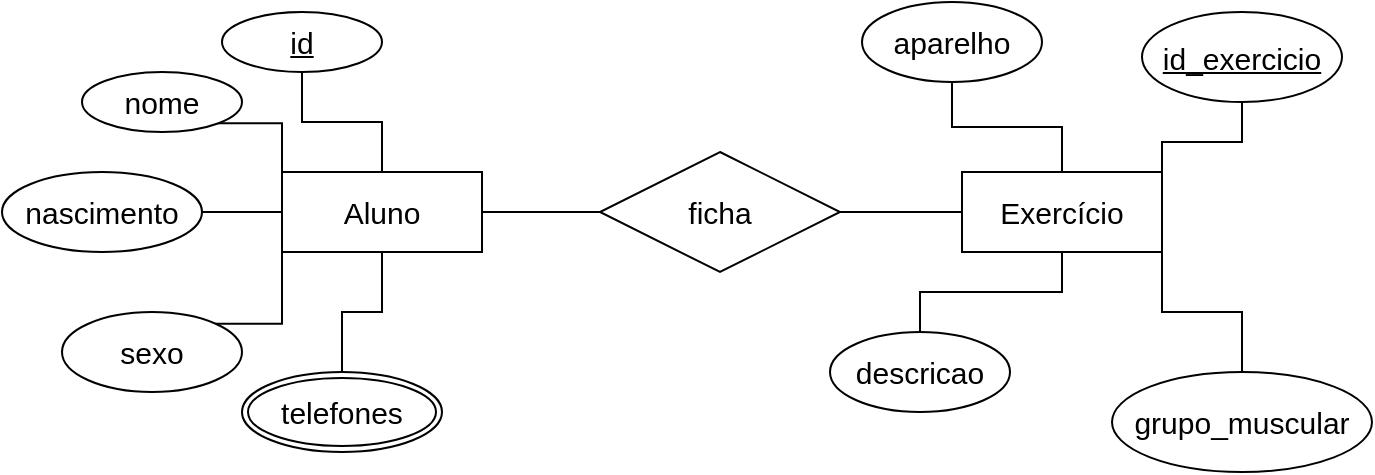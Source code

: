 <mxfile version="13.9.9" type="device"><diagram id="F52fIlXcJ3FD2upHkyj0" name="Página-1"><mxGraphModel dx="782" dy="497" grid="1" gridSize="10" guides="1" tooltips="1" connect="1" arrows="1" fold="1" page="1" pageScale="1" pageWidth="827" pageHeight="1169" math="0" shadow="0"><root><mxCell id="0"/><mxCell id="1" parent="0"/><mxCell id="7U9vd3G5k525W2kkuONH-5" style="edgeStyle=orthogonalEdgeStyle;rounded=0;orthogonalLoop=1;jettySize=auto;html=1;exitX=1;exitY=0.5;exitDx=0;exitDy=0;entryX=0;entryY=0.5;entryDx=0;entryDy=0;fontSize=15;endArrow=none;endFill=0;" edge="1" parent="1" source="7U9vd3G5k525W2kkuONH-1" target="7U9vd3G5k525W2kkuONH-4"><mxGeometry relative="1" as="geometry"/></mxCell><mxCell id="7U9vd3G5k525W2kkuONH-6" style="edgeStyle=orthogonalEdgeStyle;rounded=0;orthogonalLoop=1;jettySize=auto;html=1;exitX=0;exitY=0.5;exitDx=0;exitDy=0;entryX=1;entryY=0.5;entryDx=0;entryDy=0;endArrow=none;endFill=0;fontSize=15;" edge="1" parent="1" source="7U9vd3G5k525W2kkuONH-1" target="7U9vd3G5k525W2kkuONH-3"><mxGeometry relative="1" as="geometry"/></mxCell><mxCell id="7U9vd3G5k525W2kkuONH-1" value="ficha" style="shape=rhombus;perimeter=rhombusPerimeter;whiteSpace=wrap;html=1;align=center;fontSize=15;" vertex="1" parent="1"><mxGeometry x="299" y="170" width="120" height="60" as="geometry"/></mxCell><mxCell id="7U9vd3G5k525W2kkuONH-3" value="Aluno" style="whiteSpace=wrap;html=1;align=center;fontSize=15;" vertex="1" parent="1"><mxGeometry x="140" y="180" width="100" height="40" as="geometry"/></mxCell><mxCell id="7U9vd3G5k525W2kkuONH-4" value="Exercício" style="whiteSpace=wrap;html=1;align=center;fontSize=15;" vertex="1" parent="1"><mxGeometry x="480" y="180" width="100" height="40" as="geometry"/></mxCell><mxCell id="7U9vd3G5k525W2kkuONH-15" style="edgeStyle=orthogonalEdgeStyle;rounded=0;orthogonalLoop=1;jettySize=auto;html=1;exitX=1;exitY=1;exitDx=0;exitDy=0;entryX=0;entryY=0;entryDx=0;entryDy=0;endArrow=none;endFill=0;fontSize=15;" edge="1" parent="1" source="7U9vd3G5k525W2kkuONH-7" target="7U9vd3G5k525W2kkuONH-3"><mxGeometry relative="1" as="geometry"/></mxCell><mxCell id="7U9vd3G5k525W2kkuONH-7" value="nome" style="ellipse;whiteSpace=wrap;html=1;align=center;fontSize=15;" vertex="1" parent="1"><mxGeometry x="40" y="130" width="80" height="30" as="geometry"/></mxCell><mxCell id="7U9vd3G5k525W2kkuONH-16" style="edgeStyle=orthogonalEdgeStyle;rounded=0;orthogonalLoop=1;jettySize=auto;html=1;exitX=0.5;exitY=1;exitDx=0;exitDy=0;entryX=0.5;entryY=0;entryDx=0;entryDy=0;endArrow=none;endFill=0;fontSize=15;" edge="1" parent="1" source="7U9vd3G5k525W2kkuONH-8" target="7U9vd3G5k525W2kkuONH-3"><mxGeometry relative="1" as="geometry"/></mxCell><mxCell id="7U9vd3G5k525W2kkuONH-8" value="id" style="ellipse;whiteSpace=wrap;html=1;align=center;fontStyle=4;fontSize=15;" vertex="1" parent="1"><mxGeometry x="110" y="100" width="80" height="30" as="geometry"/></mxCell><mxCell id="7U9vd3G5k525W2kkuONH-14" style="edgeStyle=orthogonalEdgeStyle;rounded=0;orthogonalLoop=1;jettySize=auto;html=1;exitX=1;exitY=0.5;exitDx=0;exitDy=0;entryX=0;entryY=0.5;entryDx=0;entryDy=0;endArrow=none;endFill=0;fontSize=15;" edge="1" parent="1" source="7U9vd3G5k525W2kkuONH-9" target="7U9vd3G5k525W2kkuONH-3"><mxGeometry relative="1" as="geometry"/></mxCell><mxCell id="7U9vd3G5k525W2kkuONH-9" value="nascimento" style="ellipse;whiteSpace=wrap;html=1;align=center;fontSize=15;" vertex="1" parent="1"><mxGeometry y="180" width="100" height="40" as="geometry"/></mxCell><mxCell id="7U9vd3G5k525W2kkuONH-13" style="edgeStyle=orthogonalEdgeStyle;rounded=0;orthogonalLoop=1;jettySize=auto;html=1;exitX=1;exitY=0;exitDx=0;exitDy=0;entryX=0;entryY=1;entryDx=0;entryDy=0;endArrow=none;endFill=0;fontSize=15;" edge="1" parent="1" source="7U9vd3G5k525W2kkuONH-10" target="7U9vd3G5k525W2kkuONH-3"><mxGeometry relative="1" as="geometry"/></mxCell><mxCell id="7U9vd3G5k525W2kkuONH-10" value="sexo" style="ellipse;whiteSpace=wrap;html=1;align=center;fontSize=15;" vertex="1" parent="1"><mxGeometry x="30" y="250" width="90" height="40" as="geometry"/></mxCell><mxCell id="7U9vd3G5k525W2kkuONH-12" style="edgeStyle=orthogonalEdgeStyle;rounded=0;orthogonalLoop=1;jettySize=auto;html=1;exitX=0.5;exitY=0;exitDx=0;exitDy=0;entryX=0.5;entryY=1;entryDx=0;entryDy=0;endArrow=none;endFill=0;fontSize=15;" edge="1" parent="1" source="7U9vd3G5k525W2kkuONH-11" target="7U9vd3G5k525W2kkuONH-3"><mxGeometry relative="1" as="geometry"/></mxCell><mxCell id="7U9vd3G5k525W2kkuONH-11" value="telefones" style="ellipse;shape=doubleEllipse;margin=3;whiteSpace=wrap;html=1;align=center;fontSize=15;" vertex="1" parent="1"><mxGeometry x="120" y="280" width="100" height="40" as="geometry"/></mxCell><mxCell id="7U9vd3G5k525W2kkuONH-22" style="edgeStyle=orthogonalEdgeStyle;rounded=0;orthogonalLoop=1;jettySize=auto;html=1;entryX=0.5;entryY=1;entryDx=0;entryDy=0;endArrow=none;endFill=0;fontSize=15;" edge="1" parent="1" source="7U9vd3G5k525W2kkuONH-17" target="7U9vd3G5k525W2kkuONH-4"><mxGeometry relative="1" as="geometry"/></mxCell><mxCell id="7U9vd3G5k525W2kkuONH-17" value="descricao" style="ellipse;whiteSpace=wrap;html=1;align=center;fontSize=15;" vertex="1" parent="1"><mxGeometry x="414" y="260" width="90" height="40" as="geometry"/></mxCell><mxCell id="7U9vd3G5k525W2kkuONH-21" style="edgeStyle=orthogonalEdgeStyle;rounded=0;orthogonalLoop=1;jettySize=auto;html=1;exitX=0.5;exitY=0;exitDx=0;exitDy=0;entryX=1;entryY=1;entryDx=0;entryDy=0;endArrow=none;endFill=0;fontSize=15;" edge="1" parent="1" source="7U9vd3G5k525W2kkuONH-18" target="7U9vd3G5k525W2kkuONH-4"><mxGeometry relative="1" as="geometry"/></mxCell><mxCell id="7U9vd3G5k525W2kkuONH-18" value="grupo_muscular" style="ellipse;whiteSpace=wrap;html=1;align=center;fontSize=15;" vertex="1" parent="1"><mxGeometry x="555" y="280" width="130" height="50" as="geometry"/></mxCell><mxCell id="7U9vd3G5k525W2kkuONH-20" style="edgeStyle=orthogonalEdgeStyle;rounded=0;orthogonalLoop=1;jettySize=auto;html=1;exitX=0.5;exitY=1;exitDx=0;exitDy=0;entryX=0.5;entryY=0;entryDx=0;entryDy=0;endArrow=none;endFill=0;fontSize=15;" edge="1" parent="1" source="7U9vd3G5k525W2kkuONH-19" target="7U9vd3G5k525W2kkuONH-4"><mxGeometry relative="1" as="geometry"/></mxCell><mxCell id="7U9vd3G5k525W2kkuONH-19" value="aparelho" style="ellipse;whiteSpace=wrap;html=1;align=center;fontSize=15;" vertex="1" parent="1"><mxGeometry x="430" y="95" width="90" height="40" as="geometry"/></mxCell><mxCell id="7U9vd3G5k525W2kkuONH-24" style="edgeStyle=orthogonalEdgeStyle;rounded=0;orthogonalLoop=1;jettySize=auto;html=1;exitX=0.5;exitY=1;exitDx=0;exitDy=0;entryX=1;entryY=0;entryDx=0;entryDy=0;endArrow=none;endFill=0;fontSize=15;" edge="1" parent="1" source="7U9vd3G5k525W2kkuONH-23" target="7U9vd3G5k525W2kkuONH-4"><mxGeometry relative="1" as="geometry"/></mxCell><mxCell id="7U9vd3G5k525W2kkuONH-23" value="id_exercicio" style="ellipse;whiteSpace=wrap;html=1;align=center;fontStyle=4;fontSize=15;" vertex="1" parent="1"><mxGeometry x="570" y="100" width="100" height="45" as="geometry"/></mxCell></root></mxGraphModel></diagram></mxfile>